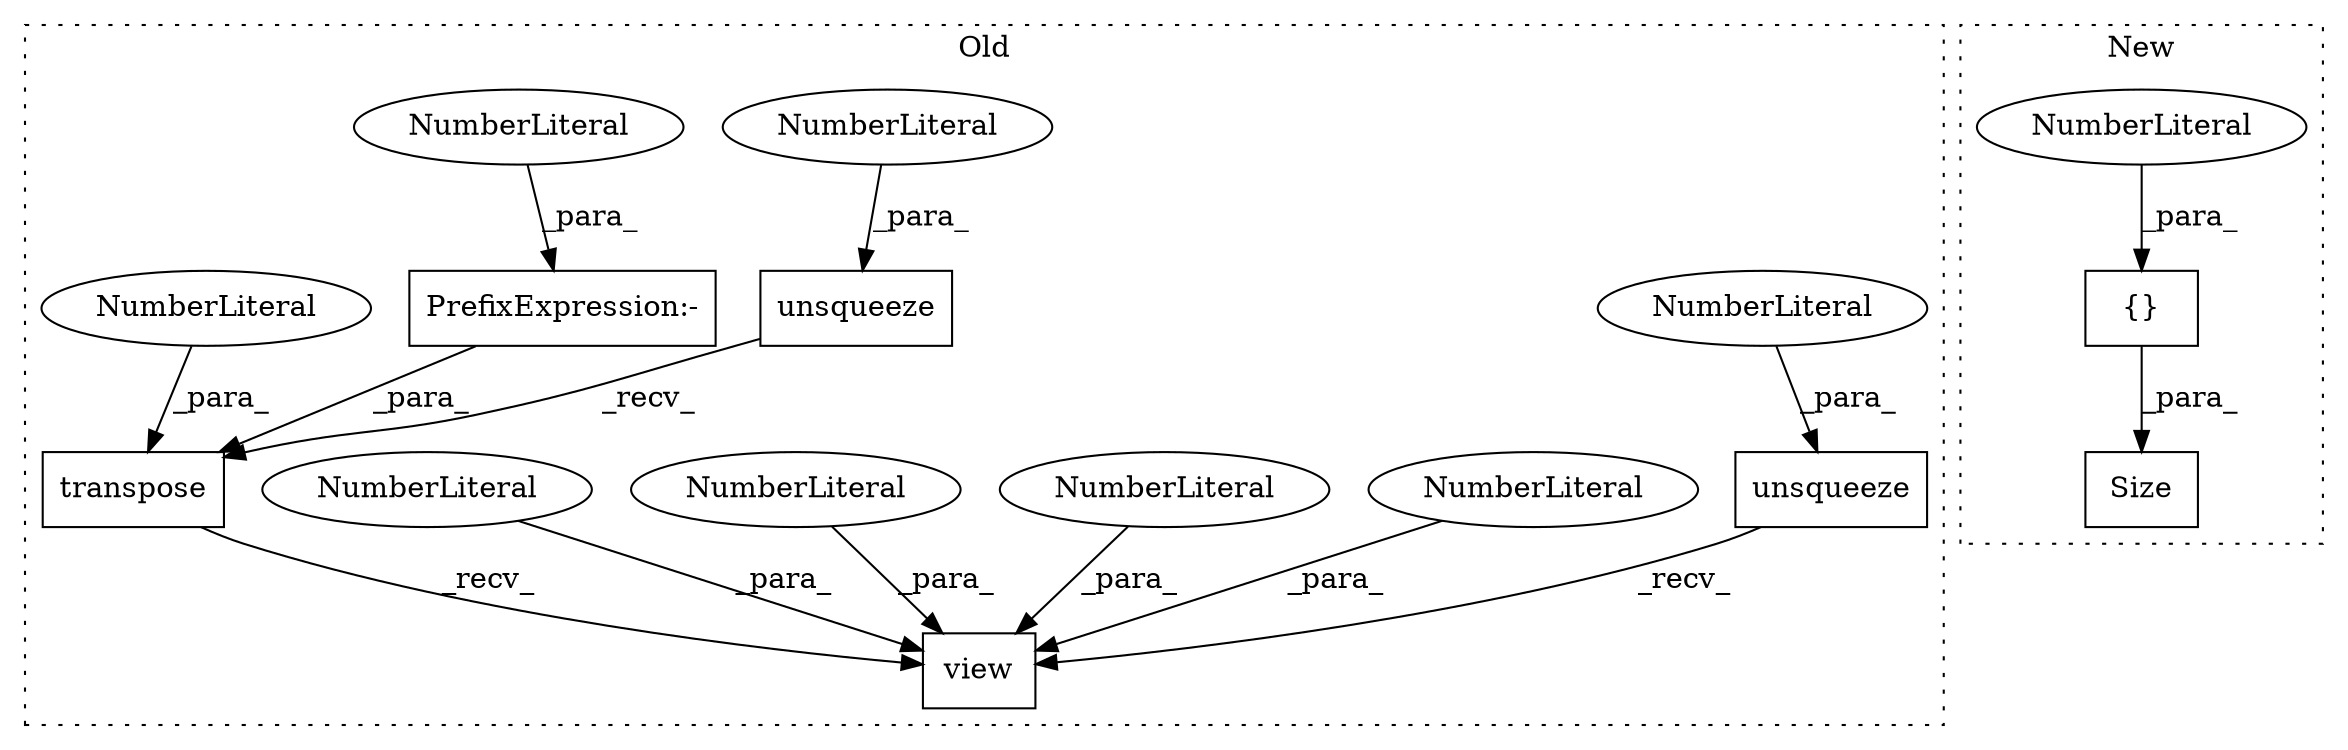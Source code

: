 digraph G {
subgraph cluster0 {
1 [label="unsqueeze" a="32" s="3038,3049" l="10,1" shape="box"];
3 [label="NumberLiteral" a="34" s="3048" l="1" shape="ellipse"];
6 [label="view" a="32" s="3276,3288" l="5,1" shape="box"];
7 [label="unsqueeze" a="32" s="3096,3107" l="10,1" shape="box"];
8 [label="NumberLiteral" a="34" s="3106" l="1" shape="ellipse"];
9 [label="NumberLiteral" a="34" s="3283" l="1" shape="ellipse"];
10 [label="NumberLiteral" a="34" s="3285" l="1" shape="ellipse"];
11 [label="NumberLiteral" a="34" s="3287" l="1" shape="ellipse"];
12 [label="NumberLiteral" a="34" s="3281" l="1" shape="ellipse"];
13 [label="transpose" a="32" s="3051,3065" l="10,1" shape="box"];
14 [label="NumberLiteral" a="34" s="3061" l="1" shape="ellipse"];
15 [label="PrefixExpression:-" a="38" s="3063" l="1" shape="box"];
16 [label="NumberLiteral" a="34" s="3064" l="1" shape="ellipse"];
label = "Old";
style="dotted";
}
subgraph cluster1 {
2 [label="Size" a="32" s="2437,2454" l="5,1" shape="box"];
4 [label="{}" a="4" s="2451,2453" l="1,1" shape="box"];
5 [label="NumberLiteral" a="34" s="2452" l="1" shape="ellipse"];
label = "New";
style="dotted";
}
1 -> 13 [label="_recv_"];
3 -> 1 [label="_para_"];
4 -> 2 [label="_para_"];
5 -> 4 [label="_para_"];
7 -> 6 [label="_recv_"];
8 -> 7 [label="_para_"];
9 -> 6 [label="_para_"];
10 -> 6 [label="_para_"];
11 -> 6 [label="_para_"];
12 -> 6 [label="_para_"];
13 -> 6 [label="_recv_"];
14 -> 13 [label="_para_"];
15 -> 13 [label="_para_"];
16 -> 15 [label="_para_"];
}